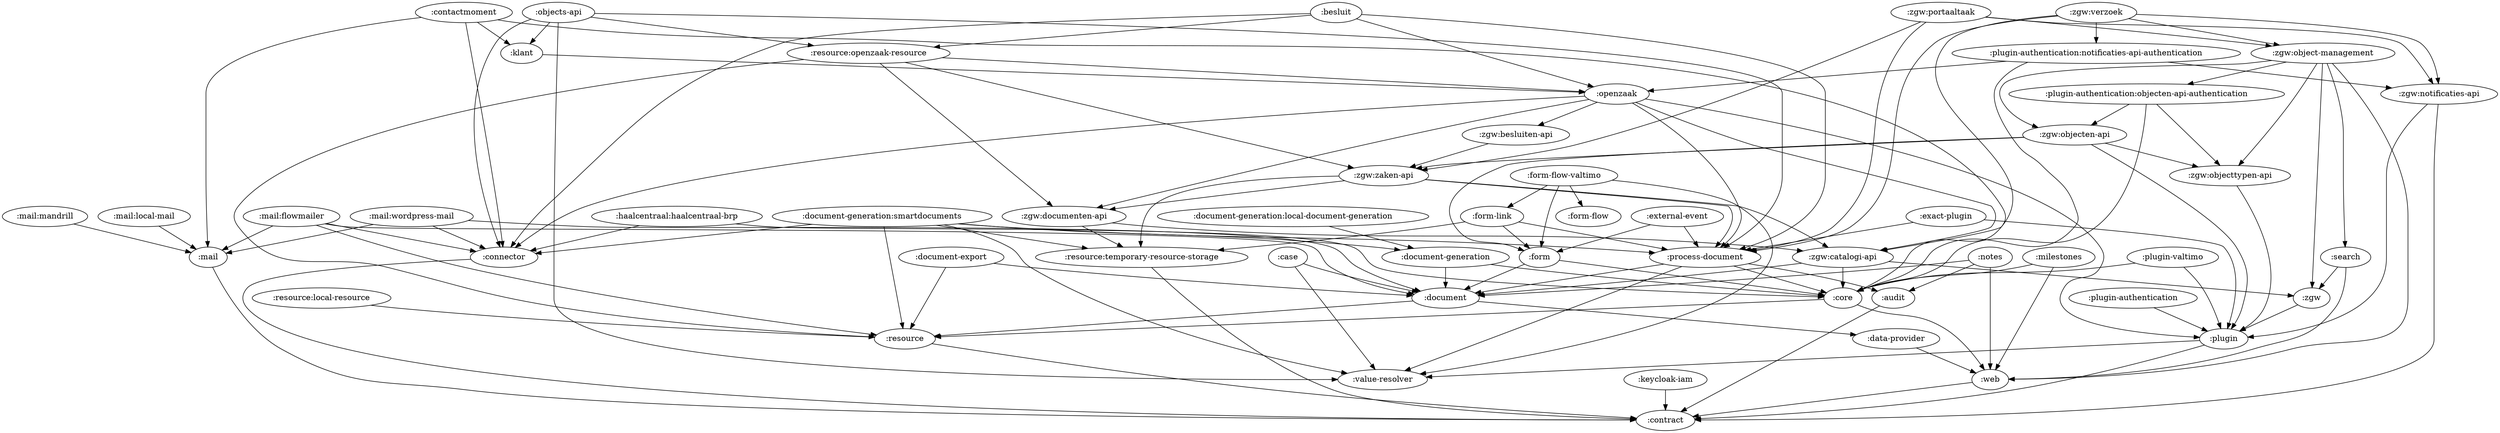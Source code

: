 digraph G {
":audit" -> ":contract"
":besluit" -> ":connector"
":besluit" -> ":openzaak"
":besluit" -> ":process-document"
":besluit" -> ":resource:openzaak-resource"
":connector" -> ":contract"
":openzaak" -> ":connector"
":openzaak" -> ":process-document"
":openzaak" -> ":plugin"
":openzaak" -> ":zgw:documenten-api"
":openzaak" -> ":zgw:catalogi-api"
":openzaak" -> ":zgw:besluiten-api"
":process-document" -> ":core"
":process-document" -> ":document"
":process-document" -> ":audit"
":process-document" -> ":value-resolver"
":resource:openzaak-resource" -> ":resource"
":resource:openzaak-resource" -> ":openzaak"
":resource:openzaak-resource" -> ":zgw:documenten-api"
":resource:openzaak-resource" -> ":zgw:zaken-api"
":plugin" -> ":contract"
":plugin" -> ":value-resolver"
":zgw:documenten-api" -> ":resource:temporary-resource-storage"
":zgw:documenten-api" -> ":zgw:catalogi-api"
":zgw:catalogi-api" -> ":core"
":zgw:catalogi-api" -> ":document"
":zgw:catalogi-api" -> ":zgw"
":zgw:besluiten-api" -> ":zgw:zaken-api"
":core" -> ":resource"
":core" -> ":web"
":document" -> ":data-provider"
":document" -> ":resource"
":resource" -> ":contract"
":zgw:zaken-api" -> ":process-document"
":zgw:zaken-api" -> ":resource:temporary-resource-storage"
":zgw:zaken-api" -> ":zgw:catalogi-api"
":zgw:zaken-api" -> ":zgw:documenten-api"
":case" -> ":document"
":case" -> ":value-resolver"
":data-provider" -> ":web"
":contactmoment" -> ":connector"
":contactmoment" -> ":core"
":contactmoment" -> ":klant"
":contactmoment" -> ":mail"
":klant" -> ":openzaak"
":mail" -> ":contract"
":web" -> ":contract"
":document-export" -> ":document"
":document-export" -> ":resource"
":document-generation" -> ":core"
":document-generation" -> ":document"
":exact-plugin" -> ":process-document"
":exact-plugin" -> ":plugin"
":external-event" -> ":process-document"
":external-event" -> ":form"
":form" -> ":core"
":form" -> ":document"
":form-flow-valtimo" -> ":form-flow"
":form-flow-valtimo" -> ":form"
":form-flow-valtimo" -> ":form-link"
":form-flow-valtimo" -> ":value-resolver"
":form-link" -> ":process-document"
":form-link" -> ":form"
":form-link" -> ":resource:temporary-resource-storage"
":resource:temporary-resource-storage" -> ":contract"
":keycloak-iam" -> ":contract"
":milestones" -> ":core"
":milestones" -> ":web"
":notes" -> ":audit"
":notes" -> ":document"
":notes" -> ":web"
":objects-api" -> ":connector"
":objects-api" -> ":process-document"
":objects-api" -> ":klant"
":objects-api" -> ":resource:openzaak-resource"
":objects-api" -> ":value-resolver"
":zgw" -> ":plugin"
":plugin-authentication" -> ":plugin"
":plugin-valtimo" -> ":plugin"
":plugin-valtimo" -> ":core"
":search" -> ":web"
":search" -> ":zgw"
":document-generation:smartdocuments" -> ":connector"
":document-generation:smartdocuments" -> ":document-generation"
":document-generation:smartdocuments" -> ":process-document"
":document-generation:smartdocuments" -> ":resource"
":document-generation:smartdocuments" -> ":resource:temporary-resource-storage"
":document-generation:smartdocuments" -> ":value-resolver"
":haalcentraal:haalcentraal-brp" -> ":core"
":haalcentraal:haalcentraal-brp" -> ":connector"
":mail:local-mail" -> ":mail"
":plugin-authentication:notificaties-api-authentication" -> ":core"
":plugin-authentication:notificaties-api-authentication" -> ":openzaak"
":plugin-authentication:notificaties-api-authentication" -> ":zgw:notificaties-api"
":plugin-authentication:objecten-api-authentication" -> ":core"
":plugin-authentication:objecten-api-authentication" -> ":zgw:objecten-api"
":plugin-authentication:objecten-api-authentication" -> ":zgw:objecttypen-api"
":zgw:notificaties-api" -> ":contract"
":zgw:notificaties-api" -> ":plugin"
":zgw:object-management" -> ":web"
":zgw:object-management" -> ":search"
":zgw:object-management" -> ":plugin-authentication:objecten-api-authentication"
":zgw:object-management" -> ":zgw"
":zgw:object-management" -> ":zgw:objecttypen-api"
":zgw:object-management" -> ":zgw:objecten-api"
":zgw:objecten-api" -> ":plugin"
":zgw:objecten-api" -> ":form"
":zgw:objecten-api" -> ":zgw:zaken-api"
":zgw:objecten-api" -> ":zgw:objecttypen-api"
":zgw:objecttypen-api" -> ":plugin"
":zgw:portaaltaak" -> ":process-document"
":zgw:portaaltaak" -> ":zgw:object-management"
":zgw:portaaltaak" -> ":zgw:notificaties-api"
":zgw:portaaltaak" -> ":zgw:zaken-api"
":zgw:verzoek" -> ":process-document"
":zgw:verzoek" -> ":plugin-authentication:notificaties-api-authentication"
":zgw:verzoek" -> ":zgw:catalogi-api"
":zgw:verzoek" -> ":zgw:notificaties-api"
":zgw:verzoek" -> ":zgw:object-management"
":document-generation:local-document-generation" -> ":document-generation"
":resource:local-resource" -> ":resource"
":mail:flowmailer" -> ":mail"
":mail:flowmailer" -> ":connector"
":mail:flowmailer" -> ":document"
":mail:flowmailer" -> ":resource"
":mail:mandrill" -> ":mail"
":mail:wordpress-mail" -> ":mail"
":mail:wordpress-mail" -> ":connector"
":mail:wordpress-mail" -> ":document"
}
